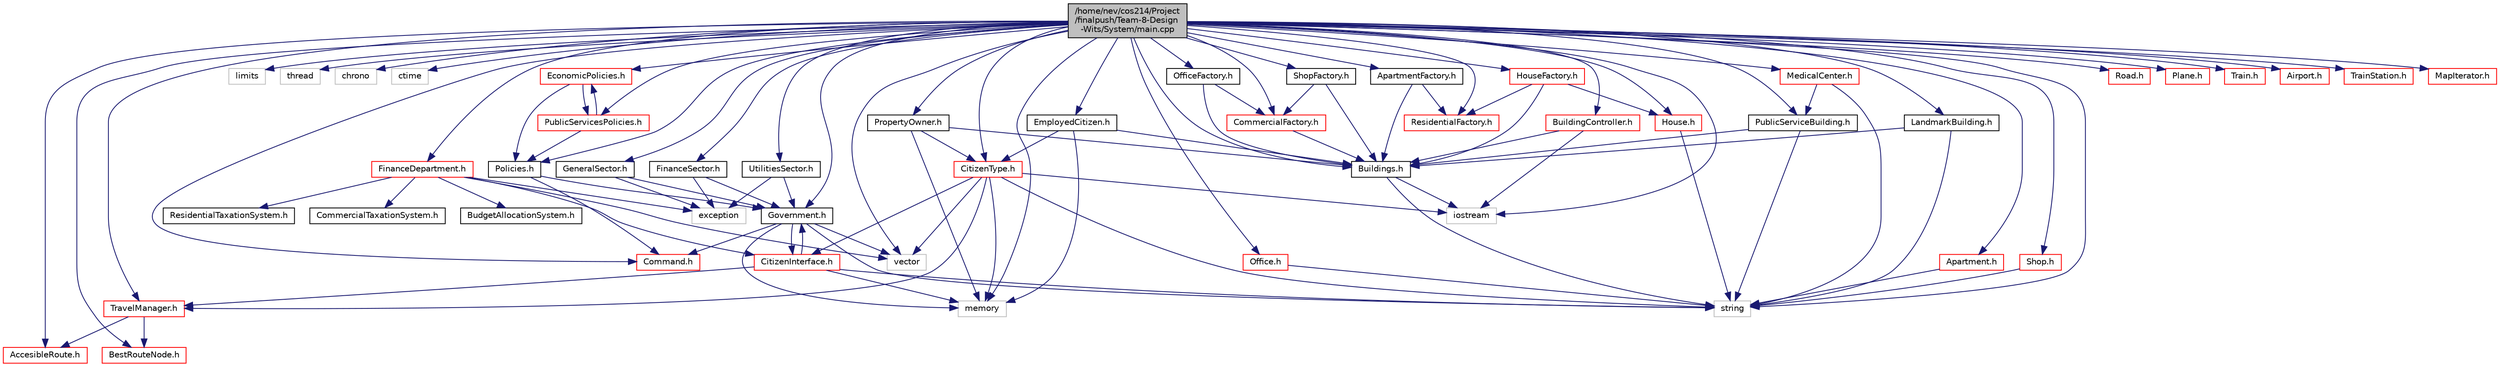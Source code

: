 digraph "/home/nev/cos214/Project/finalpush/Team-8-Design-Wits/System/main.cpp"
{
 // LATEX_PDF_SIZE
  edge [fontname="Helvetica",fontsize="10",labelfontname="Helvetica",labelfontsize="10"];
  node [fontname="Helvetica",fontsize="10",shape=record];
  Node1 [label="/home/nev/cos214/Project\l/finalpush/Team-8-Design\l-Wits/System/main.cpp",height=0.2,width=0.4,color="black", fillcolor="grey75", style="filled", fontcolor="black",tooltip="Interactive City Builder Simulation."];
  Node1 -> Node2 [color="midnightblue",fontsize="10",style="solid",fontname="Helvetica"];
  Node2 [label="iostream",height=0.2,width=0.4,color="grey75", fillcolor="white", style="filled",tooltip=" "];
  Node1 -> Node3 [color="midnightblue",fontsize="10",style="solid",fontname="Helvetica"];
  Node3 [label="memory",height=0.2,width=0.4,color="grey75", fillcolor="white", style="filled",tooltip=" "];
  Node1 -> Node4 [color="midnightblue",fontsize="10",style="solid",fontname="Helvetica"];
  Node4 [label="vector",height=0.2,width=0.4,color="grey75", fillcolor="white", style="filled",tooltip=" "];
  Node1 -> Node5 [color="midnightblue",fontsize="10",style="solid",fontname="Helvetica"];
  Node5 [label="limits",height=0.2,width=0.4,color="grey75", fillcolor="white", style="filled",tooltip=" "];
  Node1 -> Node6 [color="midnightblue",fontsize="10",style="solid",fontname="Helvetica"];
  Node6 [label="thread",height=0.2,width=0.4,color="grey75", fillcolor="white", style="filled",tooltip=" "];
  Node1 -> Node7 [color="midnightblue",fontsize="10",style="solid",fontname="Helvetica"];
  Node7 [label="chrono",height=0.2,width=0.4,color="grey75", fillcolor="white", style="filled",tooltip=" "];
  Node1 -> Node8 [color="midnightblue",fontsize="10",style="solid",fontname="Helvetica"];
  Node8 [label="ctime",height=0.2,width=0.4,color="grey75", fillcolor="white", style="filled",tooltip=" "];
  Node1 -> Node9 [color="midnightblue",fontsize="10",style="solid",fontname="Helvetica"];
  Node9 [label="string",height=0.2,width=0.4,color="grey75", fillcolor="white", style="filled",tooltip=" "];
  Node1 -> Node10 [color="midnightblue",fontsize="10",style="solid",fontname="Helvetica"];
  Node10 [label="Government.h",height=0.2,width=0.4,color="black", fillcolor="white", style="filled",URL="$Government_8h.html",tooltip="Government class header implementing Observer and Command patterns."];
  Node10 -> Node4 [color="midnightblue",fontsize="10",style="solid",fontname="Helvetica"];
  Node10 -> Node3 [color="midnightblue",fontsize="10",style="solid",fontname="Helvetica"];
  Node10 -> Node9 [color="midnightblue",fontsize="10",style="solid",fontname="Helvetica"];
  Node10 -> Node11 [color="midnightblue",fontsize="10",style="solid",fontname="Helvetica"];
  Node11 [label="Command.h",height=0.2,width=0.4,color="red", fillcolor="white", style="filled",URL="$Command_8h.html",tooltip="The header file for the Command class."];
  Node10 -> Node14 [color="midnightblue",fontsize="10",style="solid",fontname="Helvetica"];
  Node14 [label="CitizenInterface.h",height=0.2,width=0.4,color="red", fillcolor="white", style="filled",URL="$CitizenInterface_8h_source.html",tooltip=" "];
  Node14 -> Node9 [color="midnightblue",fontsize="10",style="solid",fontname="Helvetica"];
  Node14 -> Node3 [color="midnightblue",fontsize="10",style="solid",fontname="Helvetica"];
  Node14 -> Node10 [color="midnightblue",fontsize="10",style="solid",fontname="Helvetica"];
  Node14 -> Node28 [color="midnightblue",fontsize="10",style="solid",fontname="Helvetica"];
  Node28 [label="TravelManager.h",height=0.2,width=0.4,color="red", fillcolor="white", style="filled",URL="$TravelManager_8h.html",tooltip="This file declares the TravelManager class."];
  Node28 -> Node36 [color="midnightblue",fontsize="10",style="solid",fontname="Helvetica"];
  Node36 [label="AccesibleRoute.h",height=0.2,width=0.4,color="red", fillcolor="white", style="filled",URL="$AccesibleRoute_8h.html",tooltip="This is the AccesibleRoute class header file."];
  Node28 -> Node37 [color="midnightblue",fontsize="10",style="solid",fontname="Helvetica"];
  Node37 [label="BestRouteNode.h",height=0.2,width=0.4,color="red", fillcolor="white", style="filled",URL="$BestRouteNode_8h_source.html",tooltip=" "];
  Node1 -> Node38 [color="midnightblue",fontsize="10",style="solid",fontname="Helvetica"];
  Node38 [label="FinanceSector.h",height=0.2,width=0.4,color="black", fillcolor="white", style="filled",URL="$FinanceSector_8h.html",tooltip="Finance Sector class header."];
  Node38 -> Node39 [color="midnightblue",fontsize="10",style="solid",fontname="Helvetica"];
  Node39 [label="exception",height=0.2,width=0.4,color="grey75", fillcolor="white", style="filled",tooltip=" "];
  Node38 -> Node10 [color="midnightblue",fontsize="10",style="solid",fontname="Helvetica"];
  Node1 -> Node40 [color="midnightblue",fontsize="10",style="solid",fontname="Helvetica"];
  Node40 [label="UtilitiesSector.h",height=0.2,width=0.4,color="black", fillcolor="white", style="filled",URL="$UtilitiesSector_8h.html",tooltip="Utilities Sector class header."];
  Node40 -> Node39 [color="midnightblue",fontsize="10",style="solid",fontname="Helvetica"];
  Node40 -> Node10 [color="midnightblue",fontsize="10",style="solid",fontname="Helvetica"];
  Node1 -> Node41 [color="midnightblue",fontsize="10",style="solid",fontname="Helvetica"];
  Node41 [label="GeneralSector.h",height=0.2,width=0.4,color="black", fillcolor="white", style="filled",URL="$GeneralSector_8h.html",tooltip="General Sector class header."];
  Node41 -> Node39 [color="midnightblue",fontsize="10",style="solid",fontname="Helvetica"];
  Node41 -> Node10 [color="midnightblue",fontsize="10",style="solid",fontname="Helvetica"];
  Node1 -> Node42 [color="midnightblue",fontsize="10",style="solid",fontname="Helvetica"];
  Node42 [label="FinanceDepartment.h",height=0.2,width=0.4,color="red", fillcolor="white", style="filled",URL="$FinanceDepartment_8h.html",tooltip="Header file for the FinanceDepartment class implementing the Facade design pattern."];
  Node42 -> Node39 [color="midnightblue",fontsize="10",style="solid",fontname="Helvetica"];
  Node42 -> Node4 [color="midnightblue",fontsize="10",style="solid",fontname="Helvetica"];
  Node42 -> Node43 [color="midnightblue",fontsize="10",style="solid",fontname="Helvetica"];
  Node43 [label="ResidentialTaxationSystem.h",height=0.2,width=0.4,color="black", fillcolor="white", style="filled",URL="$ResidentialTaxationSystem_8h.html",tooltip="Header file for the ResidentialTaxationSystem class which implements the first subsystem of the Facad..."];
  Node42 -> Node44 [color="midnightblue",fontsize="10",style="solid",fontname="Helvetica"];
  Node44 [label="CommercialTaxationSystem.h",height=0.2,width=0.4,color="black", fillcolor="white", style="filled",URL="$CommercialTaxationSystem_8h.html",tooltip="Header file for the CommercialTaxationSystem class which implements the second subsystem of the Facad..."];
  Node42 -> Node45 [color="midnightblue",fontsize="10",style="solid",fontname="Helvetica"];
  Node45 [label="BudgetAllocationSystem.h",height=0.2,width=0.4,color="black", fillcolor="white", style="filled",URL="$BudgetAllocationSystem_8h.html",tooltip="Header file for the BudgetAllocationSystem class which implements the third subsystem of the Facade d..."];
  Node42 -> Node14 [color="midnightblue",fontsize="10",style="solid",fontname="Helvetica"];
  Node1 -> Node11 [color="midnightblue",fontsize="10",style="solid",fontname="Helvetica"];
  Node1 -> Node46 [color="midnightblue",fontsize="10",style="solid",fontname="Helvetica"];
  Node46 [label="Policies.h",height=0.2,width=0.4,color="black", fillcolor="white", style="filled",URL="$Policies_8h.html",tooltip="Abstract base class for policy commands implementing Command pattern."];
  Node46 -> Node10 [color="midnightblue",fontsize="10",style="solid",fontname="Helvetica"];
  Node46 -> Node11 [color="midnightblue",fontsize="10",style="solid",fontname="Helvetica"];
  Node1 -> Node47 [color="midnightblue",fontsize="10",style="solid",fontname="Helvetica"];
  Node47 [label="EconomicPolicies.h",height=0.2,width=0.4,color="red", fillcolor="white", style="filled",URL="$EconomicPolicies_8h.html",tooltip="Economic policy implementation class."];
  Node47 -> Node46 [color="midnightblue",fontsize="10",style="solid",fontname="Helvetica"];
  Node47 -> Node48 [color="midnightblue",fontsize="10",style="solid",fontname="Helvetica"];
  Node48 [label="PublicServicesPolicies.h",height=0.2,width=0.4,color="red", fillcolor="white", style="filled",URL="$PublicServicesPolicies_8h.html",tooltip="Public services policy implementation class."];
  Node48 -> Node46 [color="midnightblue",fontsize="10",style="solid",fontname="Helvetica"];
  Node48 -> Node47 [color="midnightblue",fontsize="10",style="solid",fontname="Helvetica"];
  Node1 -> Node48 [color="midnightblue",fontsize="10",style="solid",fontname="Helvetica"];
  Node1 -> Node50 [color="midnightblue",fontsize="10",style="solid",fontname="Helvetica"];
  Node50 [label="CitizenType.h",height=0.2,width=0.4,color="red", fillcolor="white", style="filled",URL="$CitizenType_8h_source.html",tooltip=" "];
  Node50 -> Node14 [color="midnightblue",fontsize="10",style="solid",fontname="Helvetica"];
  Node50 -> Node28 [color="midnightblue",fontsize="10",style="solid",fontname="Helvetica"];
  Node50 -> Node9 [color="midnightblue",fontsize="10",style="solid",fontname="Helvetica"];
  Node50 -> Node3 [color="midnightblue",fontsize="10",style="solid",fontname="Helvetica"];
  Node50 -> Node2 [color="midnightblue",fontsize="10",style="solid",fontname="Helvetica"];
  Node50 -> Node4 [color="midnightblue",fontsize="10",style="solid",fontname="Helvetica"];
  Node1 -> Node51 [color="midnightblue",fontsize="10",style="solid",fontname="Helvetica"];
  Node51 [label="EmployedCitizen.h",height=0.2,width=0.4,color="black", fillcolor="white", style="filled",URL="$EmployedCitizen_8h_source.html",tooltip=" "];
  Node51 -> Node50 [color="midnightblue",fontsize="10",style="solid",fontname="Helvetica"];
  Node51 -> Node21 [color="midnightblue",fontsize="10",style="solid",fontname="Helvetica"];
  Node21 [label="Buildings.h",height=0.2,width=0.4,color="black", fillcolor="white", style="filled",URL="$Buildings_8h.html",tooltip="Header file containing the Buildings abstract base class definition."];
  Node21 -> Node2 [color="midnightblue",fontsize="10",style="solid",fontname="Helvetica"];
  Node21 -> Node9 [color="midnightblue",fontsize="10",style="solid",fontname="Helvetica"];
  Node51 -> Node3 [color="midnightblue",fontsize="10",style="solid",fontname="Helvetica"];
  Node1 -> Node52 [color="midnightblue",fontsize="10",style="solid",fontname="Helvetica"];
  Node52 [label="PropertyOwner.h",height=0.2,width=0.4,color="black", fillcolor="white", style="filled",URL="$PropertyOwner_8h_source.html",tooltip=" "];
  Node52 -> Node50 [color="midnightblue",fontsize="10",style="solid",fontname="Helvetica"];
  Node52 -> Node21 [color="midnightblue",fontsize="10",style="solid",fontname="Helvetica"];
  Node52 -> Node3 [color="midnightblue",fontsize="10",style="solid",fontname="Helvetica"];
  Node1 -> Node21 [color="midnightblue",fontsize="10",style="solid",fontname="Helvetica"];
  Node1 -> Node53 [color="midnightblue",fontsize="10",style="solid",fontname="Helvetica"];
  Node53 [label="CommercialFactory.h",height=0.2,width=0.4,color="red", fillcolor="white", style="filled",URL="$CommercialFactory_8h.html",tooltip="Defines the CommercialFactory class interface."];
  Node53 -> Node21 [color="midnightblue",fontsize="10",style="solid",fontname="Helvetica"];
  Node1 -> Node55 [color="midnightblue",fontsize="10",style="solid",fontname="Helvetica"];
  Node55 [label="OfficeFactory.h",height=0.2,width=0.4,color="black", fillcolor="white", style="filled",URL="$OfficeFactory_8h.html",tooltip="Defines the OfficeFactory class interface."];
  Node55 -> Node21 [color="midnightblue",fontsize="10",style="solid",fontname="Helvetica"];
  Node55 -> Node53 [color="midnightblue",fontsize="10",style="solid",fontname="Helvetica"];
  Node1 -> Node56 [color="midnightblue",fontsize="10",style="solid",fontname="Helvetica"];
  Node56 [label="Office.h",height=0.2,width=0.4,color="red", fillcolor="white", style="filled",URL="$Office_8h_source.html",tooltip=" "];
  Node56 -> Node9 [color="midnightblue",fontsize="10",style="solid",fontname="Helvetica"];
  Node1 -> Node57 [color="midnightblue",fontsize="10",style="solid",fontname="Helvetica"];
  Node57 [label="HouseFactory.h",height=0.2,width=0.4,color="red", fillcolor="white", style="filled",URL="$HouseFactory_8h.html",tooltip="Defines the HouseFactory class interface."];
  Node57 -> Node21 [color="midnightblue",fontsize="10",style="solid",fontname="Helvetica"];
  Node57 -> Node58 [color="midnightblue",fontsize="10",style="solid",fontname="Helvetica"];
  Node58 [label="House.h",height=0.2,width=0.4,color="red", fillcolor="white", style="filled",URL="$House_8h_source.html",tooltip=" "];
  Node58 -> Node9 [color="midnightblue",fontsize="10",style="solid",fontname="Helvetica"];
  Node57 -> Node59 [color="midnightblue",fontsize="10",style="solid",fontname="Helvetica"];
  Node59 [label="ResidentialFactory.h",height=0.2,width=0.4,color="red", fillcolor="white", style="filled",URL="$ResidentialFactory_8h_source.html",tooltip=" "];
  Node1 -> Node58 [color="midnightblue",fontsize="10",style="solid",fontname="Helvetica"];
  Node1 -> Node59 [color="midnightblue",fontsize="10",style="solid",fontname="Helvetica"];
  Node1 -> Node60 [color="midnightblue",fontsize="10",style="solid",fontname="Helvetica"];
  Node60 [label="Apartment.h",height=0.2,width=0.4,color="red", fillcolor="white", style="filled",URL="$Apartment_8h_source.html",tooltip=" "];
  Node60 -> Node9 [color="midnightblue",fontsize="10",style="solid",fontname="Helvetica"];
  Node1 -> Node61 [color="midnightblue",fontsize="10",style="solid",fontname="Helvetica"];
  Node61 [label="ApartmentFactory.h",height=0.2,width=0.4,color="black", fillcolor="white", style="filled",URL="$ApartmentFactory_8h.html",tooltip="Defines the ApartmentFactory class interface."];
  Node61 -> Node21 [color="midnightblue",fontsize="10",style="solid",fontname="Helvetica"];
  Node61 -> Node59 [color="midnightblue",fontsize="10",style="solid",fontname="Helvetica"];
  Node1 -> Node62 [color="midnightblue",fontsize="10",style="solid",fontname="Helvetica"];
  Node62 [label="ShopFactory.h",height=0.2,width=0.4,color="black", fillcolor="white", style="filled",URL="$ShopFactory_8h.html",tooltip="Defines the ShopFactory class interface."];
  Node62 -> Node21 [color="midnightblue",fontsize="10",style="solid",fontname="Helvetica"];
  Node62 -> Node53 [color="midnightblue",fontsize="10",style="solid",fontname="Helvetica"];
  Node1 -> Node63 [color="midnightblue",fontsize="10",style="solid",fontname="Helvetica"];
  Node63 [label="Shop.h",height=0.2,width=0.4,color="red", fillcolor="white", style="filled",URL="$Shop_8h_source.html",tooltip=" "];
  Node63 -> Node9 [color="midnightblue",fontsize="10",style="solid",fontname="Helvetica"];
  Node1 -> Node64 [color="midnightblue",fontsize="10",style="solid",fontname="Helvetica"];
  Node64 [label="BuildingController.h",height=0.2,width=0.4,color="red", fillcolor="white", style="filled",URL="$BuildingController_8h_source.html",tooltip=" "];
  Node64 -> Node21 [color="midnightblue",fontsize="10",style="solid",fontname="Helvetica"];
  Node64 -> Node2 [color="midnightblue",fontsize="10",style="solid",fontname="Helvetica"];
  Node1 -> Node23 [color="midnightblue",fontsize="10",style="solid",fontname="Helvetica"];
  Node23 [label="PublicServiceBuilding.h",height=0.2,width=0.4,color="black", fillcolor="white", style="filled",URL="$PublicServiceBuilding_8h_source.html",tooltip=" "];
  Node23 -> Node21 [color="midnightblue",fontsize="10",style="solid",fontname="Helvetica"];
  Node23 -> Node9 [color="midnightblue",fontsize="10",style="solid",fontname="Helvetica"];
  Node1 -> Node22 [color="midnightblue",fontsize="10",style="solid",fontname="Helvetica"];
  Node22 [label="MedicalCenter.h",height=0.2,width=0.4,color="red", fillcolor="white", style="filled",URL="$MedicalCenter_8h_source.html",tooltip=" "];
  Node22 -> Node23 [color="midnightblue",fontsize="10",style="solid",fontname="Helvetica"];
  Node22 -> Node9 [color="midnightblue",fontsize="10",style="solid",fontname="Helvetica"];
  Node1 -> Node65 [color="midnightblue",fontsize="10",style="solid",fontname="Helvetica"];
  Node65 [label="LandmarkBuilding.h",height=0.2,width=0.4,color="black", fillcolor="white", style="filled",URL="$LandmarkBuilding_8h_source.html",tooltip=" "];
  Node65 -> Node21 [color="midnightblue",fontsize="10",style="solid",fontname="Helvetica"];
  Node65 -> Node9 [color="midnightblue",fontsize="10",style="solid",fontname="Helvetica"];
  Node1 -> Node28 [color="midnightblue",fontsize="10",style="solid",fontname="Helvetica"];
  Node1 -> Node66 [color="midnightblue",fontsize="10",style="solid",fontname="Helvetica"];
  Node66 [label="Road.h",height=0.2,width=0.4,color="red", fillcolor="white", style="filled",URL="$Road_8h.html",tooltip="This file implements the Road class."];
  Node1 -> Node31 [color="midnightblue",fontsize="10",style="solid",fontname="Helvetica"];
  Node31 [label="Plane.h",height=0.2,width=0.4,color="red", fillcolor="white", style="filled",URL="$Plane_8h.html",tooltip="This file implements the Plane class."];
  Node1 -> Node33 [color="midnightblue",fontsize="10",style="solid",fontname="Helvetica"];
  Node33 [label="Train.h",height=0.2,width=0.4,color="red", fillcolor="white", style="filled",URL="$Train_8h.html",tooltip="This file implements the Train class."];
  Node1 -> Node67 [color="midnightblue",fontsize="10",style="solid",fontname="Helvetica"];
  Node67 [label="Airport.h",height=0.2,width=0.4,color="red", fillcolor="white", style="filled",URL="$Airport_8h.html",tooltip="This is the Airport class header file."];
  Node1 -> Node37 [color="midnightblue",fontsize="10",style="solid",fontname="Helvetica"];
  Node1 -> Node36 [color="midnightblue",fontsize="10",style="solid",fontname="Helvetica"];
  Node1 -> Node68 [color="midnightblue",fontsize="10",style="solid",fontname="Helvetica"];
  Node68 [label="TrainStation.h",height=0.2,width=0.4,color="red", fillcolor="white", style="filled",URL="$TrainStation_8h.html",tooltip="This file declares the TrainStation class."];
  Node1 -> Node19 [color="midnightblue",fontsize="10",style="solid",fontname="Helvetica"];
  Node19 [label="MapIterator.h",height=0.2,width=0.4,color="red", fillcolor="white", style="filled",URL="$MapIterator_8h.html",tooltip="This file implements the MapIterator class."];
}
